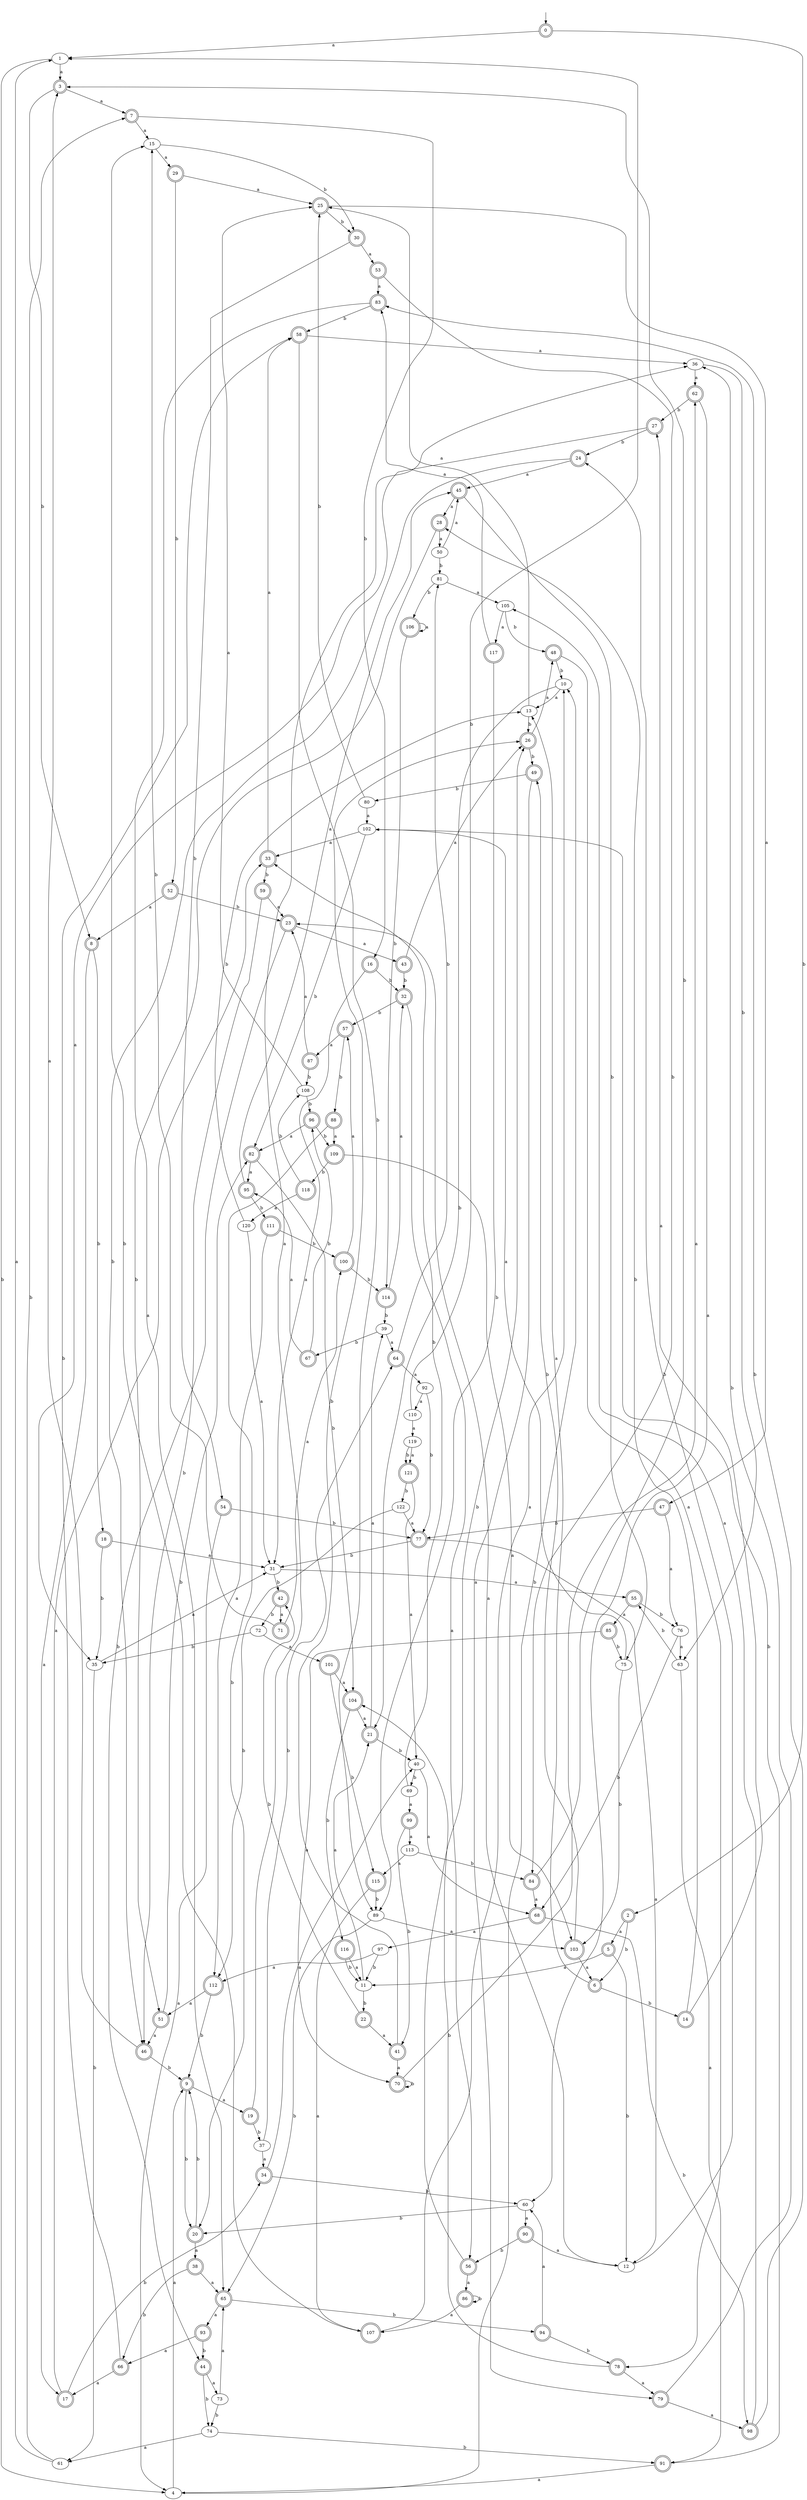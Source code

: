 digraph RandomDFA {
  __start0 [label="", shape=none];
  __start0 -> 0 [label=""];
  0 [shape=circle] [shape=doublecircle]
  0 -> 1 [label="a"]
  0 -> 2 [label="b"]
  1
  1 -> 3 [label="a"]
  1 -> 4 [label="b"]
  2 [shape=doublecircle]
  2 -> 5 [label="a"]
  2 -> 6 [label="b"]
  3 [shape=doublecircle]
  3 -> 7 [label="a"]
  3 -> 8 [label="b"]
  4
  4 -> 9 [label="a"]
  4 -> 10 [label="b"]
  5 [shape=doublecircle]
  5 -> 11 [label="a"]
  5 -> 12 [label="b"]
  6 [shape=doublecircle]
  6 -> 13 [label="a"]
  6 -> 14 [label="b"]
  7 [shape=doublecircle]
  7 -> 15 [label="a"]
  7 -> 16 [label="b"]
  8 [shape=doublecircle]
  8 -> 17 [label="a"]
  8 -> 18 [label="b"]
  9 [shape=doublecircle]
  9 -> 19 [label="a"]
  9 -> 20 [label="b"]
  10
  10 -> 13 [label="a"]
  10 -> 21 [label="b"]
  11
  11 -> 21 [label="a"]
  11 -> 22 [label="b"]
  12
  12 -> 23 [label="a"]
  12 -> 24 [label="b"]
  13
  13 -> 25 [label="a"]
  13 -> 26 [label="b"]
  14 [shape=doublecircle]
  14 -> 27 [label="a"]
  14 -> 28 [label="b"]
  15
  15 -> 29 [label="a"]
  15 -> 30 [label="b"]
  16 [shape=doublecircle]
  16 -> 31 [label="a"]
  16 -> 32 [label="b"]
  17 [shape=doublecircle]
  17 -> 33 [label="a"]
  17 -> 34 [label="b"]
  18 [shape=doublecircle]
  18 -> 31 [label="a"]
  18 -> 35 [label="b"]
  19 [shape=doublecircle]
  19 -> 36 [label="a"]
  19 -> 37 [label="b"]
  20 [shape=doublecircle]
  20 -> 38 [label="a"]
  20 -> 9 [label="b"]
  21 [shape=doublecircle]
  21 -> 39 [label="a"]
  21 -> 40 [label="b"]
  22 [shape=doublecircle]
  22 -> 41 [label="a"]
  22 -> 42 [label="b"]
  23 [shape=doublecircle]
  23 -> 43 [label="a"]
  23 -> 44 [label="b"]
  24 [shape=doublecircle]
  24 -> 45 [label="a"]
  24 -> 46 [label="b"]
  25 [shape=doublecircle]
  25 -> 47 [label="a"]
  25 -> 30 [label="b"]
  26 [shape=doublecircle]
  26 -> 48 [label="a"]
  26 -> 49 [label="b"]
  27 [shape=doublecircle]
  27 -> 35 [label="a"]
  27 -> 24 [label="b"]
  28 [shape=doublecircle]
  28 -> 50 [label="a"]
  28 -> 51 [label="b"]
  29 [shape=doublecircle]
  29 -> 25 [label="a"]
  29 -> 52 [label="b"]
  30 [shape=doublecircle]
  30 -> 53 [label="a"]
  30 -> 54 [label="b"]
  31
  31 -> 55 [label="a"]
  31 -> 42 [label="b"]
  32 [shape=doublecircle]
  32 -> 56 [label="a"]
  32 -> 57 [label="b"]
  33 [shape=doublecircle]
  33 -> 58 [label="a"]
  33 -> 59 [label="b"]
  34 [shape=doublecircle]
  34 -> 40 [label="a"]
  34 -> 60 [label="b"]
  35
  35 -> 31 [label="a"]
  35 -> 61 [label="b"]
  36
  36 -> 62 [label="a"]
  36 -> 63 [label="b"]
  37
  37 -> 34 [label="a"]
  37 -> 64 [label="b"]
  38 [shape=doublecircle]
  38 -> 65 [label="a"]
  38 -> 66 [label="b"]
  39
  39 -> 64 [label="a"]
  39 -> 67 [label="b"]
  40
  40 -> 68 [label="a"]
  40 -> 69 [label="b"]
  41 [shape=doublecircle]
  41 -> 70 [label="a"]
  41 -> 26 [label="b"]
  42 [shape=doublecircle]
  42 -> 71 [label="a"]
  42 -> 72 [label="b"]
  43 [shape=doublecircle]
  43 -> 26 [label="a"]
  43 -> 32 [label="b"]
  44 [shape=doublecircle]
  44 -> 73 [label="a"]
  44 -> 74 [label="b"]
  45 [shape=doublecircle]
  45 -> 28 [label="a"]
  45 -> 75 [label="b"]
  46 [shape=doublecircle]
  46 -> 3 [label="a"]
  46 -> 9 [label="b"]
  47 [shape=doublecircle]
  47 -> 76 [label="a"]
  47 -> 77 [label="b"]
  48 [shape=doublecircle]
  48 -> 78 [label="a"]
  48 -> 10 [label="b"]
  49 [shape=doublecircle]
  49 -> 79 [label="a"]
  49 -> 80 [label="b"]
  50
  50 -> 45 [label="a"]
  50 -> 81 [label="b"]
  51 [shape=doublecircle]
  51 -> 46 [label="a"]
  51 -> 82 [label="b"]
  52 [shape=doublecircle]
  52 -> 8 [label="a"]
  52 -> 23 [label="b"]
  53 [shape=doublecircle]
  53 -> 83 [label="a"]
  53 -> 84 [label="b"]
  54 [shape=doublecircle]
  54 -> 4 [label="a"]
  54 -> 77 [label="b"]
  55 [shape=doublecircle]
  55 -> 85 [label="a"]
  55 -> 76 [label="b"]
  56 [shape=doublecircle]
  56 -> 86 [label="a"]
  56 -> 26 [label="b"]
  57 [shape=doublecircle]
  57 -> 87 [label="a"]
  57 -> 88 [label="b"]
  58 [shape=doublecircle]
  58 -> 36 [label="a"]
  58 -> 89 [label="b"]
  59 [shape=doublecircle]
  59 -> 23 [label="a"]
  59 -> 46 [label="b"]
  60
  60 -> 90 [label="a"]
  60 -> 20 [label="b"]
  61
  61 -> 1 [label="a"]
  61 -> 7 [label="b"]
  62 [shape=doublecircle]
  62 -> 60 [label="a"]
  62 -> 27 [label="b"]
  63
  63 -> 91 [label="a"]
  63 -> 55 [label="b"]
  64 [shape=doublecircle]
  64 -> 92 [label="a"]
  64 -> 81 [label="b"]
  65 [shape=doublecircle]
  65 -> 93 [label="a"]
  65 -> 94 [label="b"]
  66 [shape=doublecircle]
  66 -> 17 [label="a"]
  66 -> 58 [label="b"]
  67 [shape=doublecircle]
  67 -> 95 [label="a"]
  67 -> 96 [label="b"]
  68 [shape=doublecircle]
  68 -> 97 [label="a"]
  68 -> 98 [label="b"]
  69
  69 -> 99 [label="a"]
  69 -> 33 [label="b"]
  70 [shape=doublecircle]
  70 -> 62 [label="a"]
  70 -> 70 [label="b"]
  71 [shape=doublecircle]
  71 -> 100 [label="a"]
  71 -> 15 [label="b"]
  72
  72 -> 101 [label="a"]
  72 -> 35 [label="b"]
  73
  73 -> 65 [label="a"]
  73 -> 74 [label="b"]
  74
  74 -> 61 [label="a"]
  74 -> 91 [label="b"]
  75
  75 -> 102 [label="a"]
  75 -> 103 [label="b"]
  76
  76 -> 63 [label="a"]
  76 -> 68 [label="b"]
  77 [shape=doublecircle]
  77 -> 12 [label="a"]
  77 -> 31 [label="b"]
  78 [shape=doublecircle]
  78 -> 79 [label="a"]
  78 -> 104 [label="b"]
  79 [shape=doublecircle]
  79 -> 98 [label="a"]
  79 -> 36 [label="b"]
  80
  80 -> 102 [label="a"]
  80 -> 25 [label="b"]
  81
  81 -> 105 [label="a"]
  81 -> 106 [label="b"]
  82 [shape=doublecircle]
  82 -> 95 [label="a"]
  82 -> 104 [label="b"]
  83 [shape=doublecircle]
  83 -> 65 [label="a"]
  83 -> 58 [label="b"]
  84 [shape=doublecircle]
  84 -> 68 [label="a"]
  84 -> 3 [label="b"]
  85 [shape=doublecircle]
  85 -> 70 [label="a"]
  85 -> 75 [label="b"]
  86 [shape=doublecircle]
  86 -> 107 [label="a"]
  86 -> 86 [label="b"]
  87 [shape=doublecircle]
  87 -> 23 [label="a"]
  87 -> 108 [label="b"]
  88 [shape=doublecircle]
  88 -> 109 [label="a"]
  88 -> 20 [label="b"]
  89
  89 -> 103 [label="a"]
  89 -> 65 [label="b"]
  90 [shape=doublecircle]
  90 -> 12 [label="a"]
  90 -> 56 [label="b"]
  91 [shape=doublecircle]
  91 -> 4 [label="a"]
  91 -> 102 [label="b"]
  92
  92 -> 110 [label="a"]
  92 -> 77 [label="b"]
  93 [shape=doublecircle]
  93 -> 66 [label="a"]
  93 -> 44 [label="b"]
  94 [shape=doublecircle]
  94 -> 60 [label="a"]
  94 -> 78 [label="b"]
  95 [shape=doublecircle]
  95 -> 45 [label="a"]
  95 -> 111 [label="b"]
  96 [shape=doublecircle]
  96 -> 82 [label="a"]
  96 -> 109 [label="b"]
  97
  97 -> 112 [label="a"]
  97 -> 11 [label="b"]
  98 [shape=doublecircle]
  98 -> 105 [label="a"]
  98 -> 83 [label="b"]
  99 [shape=doublecircle]
  99 -> 113 [label="a"]
  99 -> 41 [label="b"]
  100 [shape=doublecircle]
  100 -> 57 [label="a"]
  100 -> 114 [label="b"]
  101 [shape=doublecircle]
  101 -> 104 [label="a"]
  101 -> 115 [label="b"]
  102
  102 -> 33 [label="a"]
  102 -> 82 [label="b"]
  103 [shape=doublecircle]
  103 -> 6 [label="a"]
  103 -> 49 [label="b"]
  104 [shape=doublecircle]
  104 -> 21 [label="a"]
  104 -> 116 [label="b"]
  105
  105 -> 117 [label="a"]
  105 -> 48 [label="b"]
  106 [shape=doublecircle]
  106 -> 106 [label="a"]
  106 -> 114 [label="b"]
  107 [shape=doublecircle]
  107 -> 10 [label="a"]
  107 -> 15 [label="b"]
  108
  108 -> 25 [label="a"]
  108 -> 96 [label="b"]
  109 [shape=doublecircle]
  109 -> 103 [label="a"]
  109 -> 118 [label="b"]
  110
  110 -> 119 [label="a"]
  110 -> 1 [label="b"]
  111 [shape=doublecircle]
  111 -> 112 [label="a"]
  111 -> 100 [label="b"]
  112 [shape=doublecircle]
  112 -> 51 [label="a"]
  112 -> 9 [label="b"]
  113
  113 -> 115 [label="a"]
  113 -> 84 [label="b"]
  114 [shape=doublecircle]
  114 -> 32 [label="a"]
  114 -> 39 [label="b"]
  115 [shape=doublecircle]
  115 -> 107 [label="a"]
  115 -> 89 [label="b"]
  116 [shape=doublecircle]
  116 -> 11 [label="a"]
  116 -> 11 [label="b"]
  117 [shape=doublecircle]
  117 -> 83 [label="a"]
  117 -> 89 [label="b"]
  118 [shape=doublecircle]
  118 -> 120 [label="a"]
  118 -> 108 [label="b"]
  119
  119 -> 121 [label="a"]
  119 -> 121 [label="b"]
  120
  120 -> 31 [label="a"]
  120 -> 13 [label="b"]
  121 [shape=doublecircle]
  121 -> 40 [label="a"]
  121 -> 122 [label="b"]
  122
  122 -> 77 [label="a"]
  122 -> 112 [label="b"]
}
